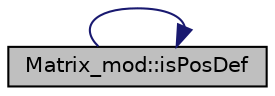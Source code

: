 digraph "Matrix_mod::isPosDef"
{
 // LATEX_PDF_SIZE
  edge [fontname="Helvetica",fontsize="10",labelfontname="Helvetica",labelfontsize="10"];
  node [fontname="Helvetica",fontsize="10",shape=record];
  rankdir="LR";
  Node1 [label="Matrix_mod::isPosDef",height=0.2,width=0.4,color="black", fillcolor="grey75", style="filled", fontcolor="black",tooltip="Return .false. value for isPosDef, if the Cholesky decomposition of the input matrix fails (i...."];
  Node1 -> Node1 [color="midnightblue",fontsize="10",style="solid",fontname="Helvetica"];
}
